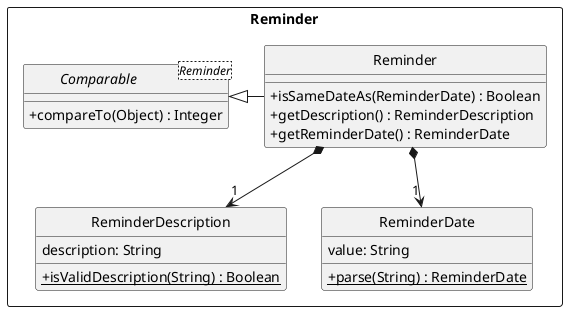 @startuml
hide circle
skinparam classAttributeIconSize 0
Package "Reminder" <<Rectangle>>{
class Reminder {
+isSameDateAs(ReminderDate) : Boolean
+getDescription() : ReminderDescription
+getReminderDate() : ReminderDate
}

interface Comparable<Reminder> {
+compareTo(Object) : Integer
}

class ReminderDescription {
description: String
{static} +isValidDescription(String) : Boolean
}

class ReminderDate {
value: String
{static} +parse(String) : ReminderDate
}

Reminder *-down-> "1" ReminderDescription
Reminder *-down-> "1" ReminderDate
Comparable <|- Reminder
@enduml
